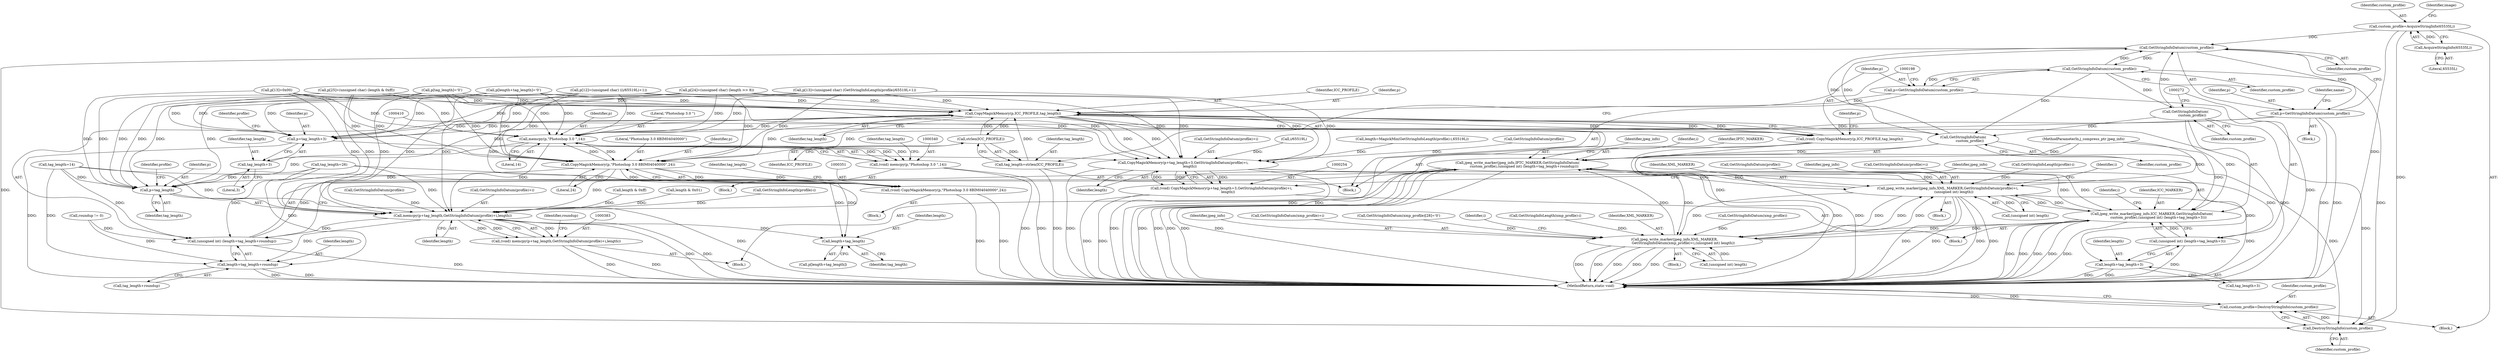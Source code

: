 digraph "1_ImageMagick_9e187b73a8a1290bb0e1a1c878f8be1917aa8742@pointer" {
"1000141" [label="(Call,GetStringInfoDatum(custom_profile))"];
"1000116" [label="(Call,custom_profile=AcquireStringInfo(65535L))"];
"1000118" [label="(Call,AcquireStringInfo(65535L))"];
"1000407" [label="(Call,GetStringInfoDatum(\n            custom_profile))"];
"1000141" [label="(Call,GetStringInfoDatum(custom_profile))"];
"1000269" [label="(Call,GetStringInfoDatum(\n            custom_profile))"];
"1000195" [label="(Call,GetStringInfoDatum(custom_profile))"];
"1000139" [label="(Call,p=GetStringInfoDatum(custom_profile))"];
"1000341" [label="(Call,memcpy(p,\"Photoshop 3.0 \",14))"];
"1000339" [label="(Call,(void) memcpy(p,\"Photoshop 3.0 \",14))"];
"1000352" [label="(Call,CopyMagickMemory(p,\"Photoshop 3.0 8BIM\04\04\0\0\0\0\",24))"];
"1000350" [label="(Call,(void) CopyMagickMemory(p,\"Photoshop 3.0 8BIM\04\04\0\0\0\0\",24))"];
"1000384" [label="(Call,memcpy(p+tag_length,GetStringInfoDatum(profile)+i,length))"];
"1000382" [label="(Call,(void) memcpy(p+tag_length,GetStringInfoDatum(profile)+i,length))"];
"1000400" [label="(Call,length+tag_length)"];
"1000409" [label="(Call,(unsigned int) (length+tag_length+roundup))"];
"1000404" [label="(Call,jpeg_write_marker(jpeg_info,IPTC_MARKER,GetStringInfoDatum(\n            custom_profile),(unsigned int) (length+tag_length+roundup)))"];
"1000171" [label="(Call,jpeg_write_marker(jpeg_info,XML_MARKER,GetStringInfoDatum(profile)+i,\n           (unsigned int) length))"];
"1000266" [label="(Call,jpeg_write_marker(jpeg_info,ICC_MARKER,GetStringInfoDatum(\n            custom_profile),(unsigned int) (length+tag_length+3)))"];
"1000472" [label="(Call,jpeg_write_marker(jpeg_info,XML_MARKER,\n                GetStringInfoDatum(xmp_profile)+i,(unsigned int) length))"];
"1000411" [label="(Call,length+tag_length+roundup)"];
"1000385" [label="(Call,p+tag_length)"];
"1000503" [label="(Call,DestroyStringInfo(custom_profile))"];
"1000501" [label="(Call,custom_profile=DestroyStringInfo(custom_profile))"];
"1000193" [label="(Call,p=GetStringInfoDatum(custom_profile))"];
"1000199" [label="(Call,CopyMagickMemory(p,ICC_PROFILE,tag_length))"];
"1000191" [label="(Call,strlen(ICC_PROFILE))"];
"1000189" [label="(Call,tag_length=strlen(ICC_PROFILE))"];
"1000197" [label="(Call,(void) CopyMagickMemory(p,ICC_PROFILE,tag_length))"];
"1000255" [label="(Call,CopyMagickMemory(p+tag_length+3,GetStringInfoDatum(profile)+i,\n            length))"];
"1000253" [label="(Call,(void) CopyMagickMemory(p+tag_length+3,GetStringInfoDatum(profile)+i,\n            length))"];
"1000271" [label="(Call,(unsigned int) (length+tag_length+3))"];
"1000273" [label="(Call,length+tag_length+3)"];
"1000256" [label="(Call,p+tag_length+3)"];
"1000258" [label="(Call,tag_length+3)"];
"1000241" [label="(Call,p[13]=(unsigned char) (GetStringInfoLength(profile)/65519L+1))"];
"1000269" [label="(Call,GetStringInfoDatum(\n            custom_profile))"];
"1000355" [label="(Literal,24)"];
"1000200" [label="(Identifier,p)"];
"1000222" [label="(Call,length=MagickMin(GetStringInfoLength(profile)-i,65519L))"];
"1000256" [label="(Call,p+tag_length+3)"];
"1000118" [label="(Call,AcquireStringInfo(65535L))"];
"1000266" [label="(Call,jpeg_write_marker(jpeg_info,ICC_MARKER,GetStringInfoDatum(\n            custom_profile),(unsigned int) (length+tag_length+3)))"];
"1000262" [label="(Call,GetStringInfoDatum(profile))"];
"1000344" [label="(Literal,14)"];
"1000404" [label="(Call,jpeg_write_marker(jpeg_info,IPTC_MARKER,GetStringInfoDatum(\n            custom_profile),(unsigned int) (length+tag_length+roundup)))"];
"1000171" [label="(Call,jpeg_write_marker(jpeg_info,XML_MARKER,GetStringInfoDatum(profile)+i,\n           (unsigned int) length))"];
"1000463" [label="(Block,)"];
"1000178" [label="(Call,(unsigned int) length)"];
"1000413" [label="(Call,tag_length+roundup)"];
"1000199" [label="(Call,CopyMagickMemory(p,ICC_PROFILE,tag_length))"];
"1000472" [label="(Call,jpeg_write_marker(jpeg_info,XML_MARKER,\n                GetStringInfoDatum(xmp_profile)+i,(unsigned int) length))"];
"1000132" [label="(Block,)"];
"1000259" [label="(Identifier,tag_length)"];
"1000356" [label="(Call,tag_length=26)"];
"1000257" [label="(Identifier,p)"];
"1000271" [label="(Call,(unsigned int) (length+tag_length+3))"];
"1000316" [label="(Call,GetStringInfoLength(profile)-i)"];
"1000146" [label="(Identifier,name)"];
"1000343" [label="(Literal,\"Photoshop 3.0 \")"];
"1000377" [label="(Call,p[13]=0x00)"];
"1000219" [label="(Identifier,i)"];
"1000275" [label="(Call,tag_length+3)"];
"1000394" [label="(Call,roundup != 0)"];
"1000230" [label="(Call,p[12]=(unsigned char) ((i/65519L)+1))"];
"1000505" [label="(MethodReturn,static void)"];
"1000310" [label="(Identifier,i)"];
"1000195" [label="(Call,GetStringInfoDatum(custom_profile))"];
"1000116" [label="(Call,custom_profile=AcquireStringInfo(65535L))"];
"1000474" [label="(Identifier,XML_MARKER)"];
"1000501" [label="(Call,custom_profile=DestroyStringInfo(custom_profile))"];
"1000173" [label="(Identifier,XML_MARKER)"];
"1000325" [label="(Call,length & 0x01)"];
"1000398" [label="(Call,p[length+tag_length])"];
"1000205" [label="(Identifier,p)"];
"1000407" [label="(Call,GetStringInfoDatum(\n            custom_profile))"];
"1000479" [label="(Call,(unsigned int) length)"];
"1000203" [label="(Call,p[tag_length]='\0')"];
"1000352" [label="(Call,CopyMagickMemory(p,\"Photoshop 3.0 8BIM\04\04\0\0\0\0\",24))"];
"1000476" [label="(Call,GetStringInfoDatum(xmp_profile))"];
"1000190" [label="(Identifier,tag_length)"];
"1000261" [label="(Call,GetStringInfoDatum(profile)+i)"];
"1000406" [label="(Identifier,IPTC_MARKER)"];
"1000473" [label="(Identifier,jpeg_info)"];
"1000162" [label="(Block,)"];
"1000202" [label="(Identifier,tag_length)"];
"1000475" [label="(Call,GetStringInfoDatum(xmp_profile)+i)"];
"1000175" [label="(Call,GetStringInfoDatum(profile))"];
"1000141" [label="(Call,GetStringInfoDatum(custom_profile))"];
"1000117" [label="(Identifier,custom_profile)"];
"1000504" [label="(Identifier,custom_profile)"];
"1000172" [label="(Identifier,jpeg_info)"];
"1000268" [label="(Identifier,ICC_MARKER)"];
"1000191" [label="(Call,strlen(ICC_PROFILE))"];
"1000140" [label="(Identifier,p)"];
"1000392" [label="(Identifier,length)"];
"1000389" [label="(Call,GetStringInfoDatum(profile))"];
"1000260" [label="(Literal,3)"];
"1000397" [label="(Call,p[length+tag_length]='\0')"];
"1000273" [label="(Call,length+tag_length+3)"];
"1000345" [label="(Call,tag_length=14)"];
"1000139" [label="(Call,p=GetStringInfoDatum(custom_profile))"];
"1000395" [label="(Identifier,roundup)"];
"1000174" [label="(Call,GetStringInfoDatum(profile)+i)"];
"1000270" [label="(Identifier,custom_profile)"];
"1000192" [label="(Identifier,ICC_PROFILE)"];
"1000444" [label="(Call,GetStringInfoDatum(xmp_profile)[28]='\0')"];
"1000385" [label="(Call,p+tag_length)"];
"1000103" [label="(MethodParameterIn,j_compress_ptr jpeg_info)"];
"1000193" [label="(Call,p=GetStringInfoDatum(custom_profile))"];
"1000400" [label="(Call,length+tag_length)"];
"1000411" [label="(Call,length+tag_length+roundup)"];
"1000267" [label="(Identifier,jpeg_info)"];
"1000339" [label="(Call,(void) memcpy(p,\"Photoshop 3.0 \",14))"];
"1000368" [label="(Call,p[25]=(unsigned char) (length & 0xff))"];
"1000121" [label="(Identifier,image)"];
"1000412" [label="(Identifier,length)"];
"1000265" [label="(Identifier,length)"];
"1000341" [label="(Call,memcpy(p,\"Photoshop 3.0 \",14))"];
"1000384" [label="(Call,memcpy(p+tag_length,GetStringInfoDatum(profile)+i,length))"];
"1000350" [label="(Call,(void) CopyMagickMemory(p,\"Photoshop 3.0 8BIM\04\04\0\0\0\0\",24))"];
"1000201" [label="(Identifier,ICC_PROFILE)"];
"1000382" [label="(Call,(void) memcpy(p+tag_length,GetStringInfoDatum(profile)+i,length))"];
"1000189" [label="(Call,tag_length=strlen(ICC_PROFILE))"];
"1000390" [label="(Identifier,profile)"];
"1000258" [label="(Call,tag_length+3)"];
"1000349" [label="(Block,)"];
"1000346" [label="(Identifier,tag_length)"];
"1000197" [label="(Call,(void) CopyMagickMemory(p,ICC_PROFILE,tag_length))"];
"1000401" [label="(Identifier,length)"];
"1000357" [label="(Identifier,tag_length)"];
"1000237" [label="(Call,i/65519L)"];
"1000263" [label="(Identifier,profile)"];
"1000388" [label="(Call,GetStringInfoDatum(profile)+i)"];
"1000194" [label="(Identifier,p)"];
"1000274" [label="(Identifier,length)"];
"1000166" [label="(Call,GetStringInfoLength(profile)-i)"];
"1000160" [label="(Identifier,i)"];
"1000187" [label="(Block,)"];
"1000387" [label="(Identifier,tag_length)"];
"1000386" [label="(Identifier,p)"];
"1000502" [label="(Identifier,custom_profile)"];
"1000408" [label="(Identifier,custom_profile)"];
"1000461" [label="(Identifier,i)"];
"1000354" [label="(Literal,\"Photoshop 3.0 8BIM\04\04\0\0\0\0\")"];
"1000221" [label="(Block,)"];
"1000338" [label="(Block,)"];
"1000342" [label="(Identifier,p)"];
"1000253" [label="(Call,(void) CopyMagickMemory(p+tag_length+3,GetStringInfoDatum(profile)+i,\n            length))"];
"1000374" [label="(Call,length & 0xff)"];
"1000503" [label="(Call,DestroyStringInfo(custom_profile))"];
"1000312" [label="(Block,)"];
"1000467" [label="(Call,GetStringInfoLength(xmp_profile)-i)"];
"1000402" [label="(Identifier,tag_length)"];
"1000142" [label="(Identifier,custom_profile)"];
"1000105" [label="(Block,)"];
"1000359" [label="(Call,p[24]=(unsigned char) (length >> 8))"];
"1000353" [label="(Identifier,p)"];
"1000196" [label="(Identifier,custom_profile)"];
"1000409" [label="(Call,(unsigned int) (length+tag_length+roundup))"];
"1000405" [label="(Identifier,jpeg_info)"];
"1000255" [label="(Call,CopyMagickMemory(p+tag_length+3,GetStringInfoDatum(profile)+i,\n            length))"];
"1000119" [label="(Literal,65535L)"];
"1000141" -> "1000139"  [label="AST: "];
"1000141" -> "1000142"  [label="CFG: "];
"1000142" -> "1000141"  [label="AST: "];
"1000139" -> "1000141"  [label="CFG: "];
"1000141" -> "1000139"  [label="DDG: "];
"1000116" -> "1000141"  [label="DDG: "];
"1000407" -> "1000141"  [label="DDG: "];
"1000269" -> "1000141"  [label="DDG: "];
"1000195" -> "1000141"  [label="DDG: "];
"1000141" -> "1000195"  [label="DDG: "];
"1000141" -> "1000407"  [label="DDG: "];
"1000141" -> "1000503"  [label="DDG: "];
"1000116" -> "1000105"  [label="AST: "];
"1000116" -> "1000118"  [label="CFG: "];
"1000117" -> "1000116"  [label="AST: "];
"1000118" -> "1000116"  [label="AST: "];
"1000121" -> "1000116"  [label="CFG: "];
"1000116" -> "1000505"  [label="DDG: "];
"1000118" -> "1000116"  [label="DDG: "];
"1000116" -> "1000503"  [label="DDG: "];
"1000118" -> "1000119"  [label="CFG: "];
"1000119" -> "1000118"  [label="AST: "];
"1000407" -> "1000404"  [label="AST: "];
"1000407" -> "1000408"  [label="CFG: "];
"1000408" -> "1000407"  [label="AST: "];
"1000410" -> "1000407"  [label="CFG: "];
"1000407" -> "1000404"  [label="DDG: "];
"1000269" -> "1000407"  [label="DDG: "];
"1000195" -> "1000407"  [label="DDG: "];
"1000407" -> "1000503"  [label="DDG: "];
"1000269" -> "1000266"  [label="AST: "];
"1000269" -> "1000270"  [label="CFG: "];
"1000270" -> "1000269"  [label="AST: "];
"1000272" -> "1000269"  [label="CFG: "];
"1000269" -> "1000266"  [label="DDG: "];
"1000195" -> "1000269"  [label="DDG: "];
"1000269" -> "1000503"  [label="DDG: "];
"1000195" -> "1000193"  [label="AST: "];
"1000195" -> "1000196"  [label="CFG: "];
"1000196" -> "1000195"  [label="AST: "];
"1000193" -> "1000195"  [label="CFG: "];
"1000195" -> "1000193"  [label="DDG: "];
"1000195" -> "1000503"  [label="DDG: "];
"1000139" -> "1000132"  [label="AST: "];
"1000140" -> "1000139"  [label="AST: "];
"1000146" -> "1000139"  [label="CFG: "];
"1000139" -> "1000505"  [label="DDG: "];
"1000139" -> "1000505"  [label="DDG: "];
"1000139" -> "1000341"  [label="DDG: "];
"1000139" -> "1000352"  [label="DDG: "];
"1000341" -> "1000339"  [label="AST: "];
"1000341" -> "1000344"  [label="CFG: "];
"1000342" -> "1000341"  [label="AST: "];
"1000343" -> "1000341"  [label="AST: "];
"1000344" -> "1000341"  [label="AST: "];
"1000339" -> "1000341"  [label="CFG: "];
"1000341" -> "1000339"  [label="DDG: "];
"1000341" -> "1000339"  [label="DDG: "];
"1000341" -> "1000339"  [label="DDG: "];
"1000368" -> "1000341"  [label="DDG: "];
"1000397" -> "1000341"  [label="DDG: "];
"1000199" -> "1000341"  [label="DDG: "];
"1000230" -> "1000341"  [label="DDG: "];
"1000241" -> "1000341"  [label="DDG: "];
"1000203" -> "1000341"  [label="DDG: "];
"1000359" -> "1000341"  [label="DDG: "];
"1000377" -> "1000341"  [label="DDG: "];
"1000352" -> "1000341"  [label="DDG: "];
"1000341" -> "1000352"  [label="DDG: "];
"1000341" -> "1000384"  [label="DDG: "];
"1000341" -> "1000385"  [label="DDG: "];
"1000339" -> "1000338"  [label="AST: "];
"1000340" -> "1000339"  [label="AST: "];
"1000346" -> "1000339"  [label="CFG: "];
"1000339" -> "1000505"  [label="DDG: "];
"1000339" -> "1000505"  [label="DDG: "];
"1000352" -> "1000350"  [label="AST: "];
"1000352" -> "1000355"  [label="CFG: "];
"1000353" -> "1000352"  [label="AST: "];
"1000354" -> "1000352"  [label="AST: "];
"1000355" -> "1000352"  [label="AST: "];
"1000350" -> "1000352"  [label="CFG: "];
"1000352" -> "1000350"  [label="DDG: "];
"1000352" -> "1000350"  [label="DDG: "];
"1000352" -> "1000350"  [label="DDG: "];
"1000368" -> "1000352"  [label="DDG: "];
"1000397" -> "1000352"  [label="DDG: "];
"1000199" -> "1000352"  [label="DDG: "];
"1000230" -> "1000352"  [label="DDG: "];
"1000241" -> "1000352"  [label="DDG: "];
"1000203" -> "1000352"  [label="DDG: "];
"1000359" -> "1000352"  [label="DDG: "];
"1000377" -> "1000352"  [label="DDG: "];
"1000352" -> "1000384"  [label="DDG: "];
"1000352" -> "1000385"  [label="DDG: "];
"1000350" -> "1000349"  [label="AST: "];
"1000351" -> "1000350"  [label="AST: "];
"1000357" -> "1000350"  [label="CFG: "];
"1000350" -> "1000505"  [label="DDG: "];
"1000350" -> "1000505"  [label="DDG: "];
"1000384" -> "1000382"  [label="AST: "];
"1000384" -> "1000392"  [label="CFG: "];
"1000385" -> "1000384"  [label="AST: "];
"1000388" -> "1000384"  [label="AST: "];
"1000392" -> "1000384"  [label="AST: "];
"1000382" -> "1000384"  [label="CFG: "];
"1000384" -> "1000505"  [label="DDG: "];
"1000384" -> "1000505"  [label="DDG: "];
"1000384" -> "1000382"  [label="DDG: "];
"1000384" -> "1000382"  [label="DDG: "];
"1000384" -> "1000382"  [label="DDG: "];
"1000368" -> "1000384"  [label="DDG: "];
"1000397" -> "1000384"  [label="DDG: "];
"1000203" -> "1000384"  [label="DDG: "];
"1000230" -> "1000384"  [label="DDG: "];
"1000359" -> "1000384"  [label="DDG: "];
"1000377" -> "1000384"  [label="DDG: "];
"1000356" -> "1000384"  [label="DDG: "];
"1000345" -> "1000384"  [label="DDG: "];
"1000389" -> "1000384"  [label="DDG: "];
"1000316" -> "1000384"  [label="DDG: "];
"1000325" -> "1000384"  [label="DDG: "];
"1000374" -> "1000384"  [label="DDG: "];
"1000384" -> "1000400"  [label="DDG: "];
"1000384" -> "1000409"  [label="DDG: "];
"1000384" -> "1000411"  [label="DDG: "];
"1000382" -> "1000312"  [label="AST: "];
"1000383" -> "1000382"  [label="AST: "];
"1000395" -> "1000382"  [label="CFG: "];
"1000382" -> "1000505"  [label="DDG: "];
"1000382" -> "1000505"  [label="DDG: "];
"1000400" -> "1000398"  [label="AST: "];
"1000400" -> "1000402"  [label="CFG: "];
"1000401" -> "1000400"  [label="AST: "];
"1000402" -> "1000400"  [label="AST: "];
"1000398" -> "1000400"  [label="CFG: "];
"1000356" -> "1000400"  [label="DDG: "];
"1000345" -> "1000400"  [label="DDG: "];
"1000409" -> "1000404"  [label="AST: "];
"1000409" -> "1000411"  [label="CFG: "];
"1000410" -> "1000409"  [label="AST: "];
"1000411" -> "1000409"  [label="AST: "];
"1000404" -> "1000409"  [label="CFG: "];
"1000409" -> "1000505"  [label="DDG: "];
"1000409" -> "1000404"  [label="DDG: "];
"1000356" -> "1000409"  [label="DDG: "];
"1000345" -> "1000409"  [label="DDG: "];
"1000394" -> "1000409"  [label="DDG: "];
"1000404" -> "1000312"  [label="AST: "];
"1000405" -> "1000404"  [label="AST: "];
"1000406" -> "1000404"  [label="AST: "];
"1000310" -> "1000404"  [label="CFG: "];
"1000404" -> "1000505"  [label="DDG: "];
"1000404" -> "1000505"  [label="DDG: "];
"1000404" -> "1000505"  [label="DDG: "];
"1000404" -> "1000505"  [label="DDG: "];
"1000404" -> "1000505"  [label="DDG: "];
"1000404" -> "1000171"  [label="DDG: "];
"1000404" -> "1000266"  [label="DDG: "];
"1000171" -> "1000404"  [label="DDG: "];
"1000472" -> "1000404"  [label="DDG: "];
"1000266" -> "1000404"  [label="DDG: "];
"1000103" -> "1000404"  [label="DDG: "];
"1000404" -> "1000472"  [label="DDG: "];
"1000171" -> "1000162"  [label="AST: "];
"1000171" -> "1000178"  [label="CFG: "];
"1000172" -> "1000171"  [label="AST: "];
"1000173" -> "1000171"  [label="AST: "];
"1000174" -> "1000171"  [label="AST: "];
"1000178" -> "1000171"  [label="AST: "];
"1000160" -> "1000171"  [label="CFG: "];
"1000171" -> "1000505"  [label="DDG: "];
"1000171" -> "1000505"  [label="DDG: "];
"1000171" -> "1000505"  [label="DDG: "];
"1000171" -> "1000505"  [label="DDG: "];
"1000171" -> "1000505"  [label="DDG: "];
"1000472" -> "1000171"  [label="DDG: "];
"1000472" -> "1000171"  [label="DDG: "];
"1000266" -> "1000171"  [label="DDG: "];
"1000103" -> "1000171"  [label="DDG: "];
"1000175" -> "1000171"  [label="DDG: "];
"1000166" -> "1000171"  [label="DDG: "];
"1000178" -> "1000171"  [label="DDG: "];
"1000171" -> "1000266"  [label="DDG: "];
"1000171" -> "1000472"  [label="DDG: "];
"1000171" -> "1000472"  [label="DDG: "];
"1000266" -> "1000221"  [label="AST: "];
"1000266" -> "1000271"  [label="CFG: "];
"1000267" -> "1000266"  [label="AST: "];
"1000268" -> "1000266"  [label="AST: "];
"1000271" -> "1000266"  [label="AST: "];
"1000219" -> "1000266"  [label="CFG: "];
"1000266" -> "1000505"  [label="DDG: "];
"1000266" -> "1000505"  [label="DDG: "];
"1000266" -> "1000505"  [label="DDG: "];
"1000266" -> "1000505"  [label="DDG: "];
"1000266" -> "1000505"  [label="DDG: "];
"1000472" -> "1000266"  [label="DDG: "];
"1000103" -> "1000266"  [label="DDG: "];
"1000271" -> "1000266"  [label="DDG: "];
"1000266" -> "1000472"  [label="DDG: "];
"1000472" -> "1000463"  [label="AST: "];
"1000472" -> "1000479"  [label="CFG: "];
"1000473" -> "1000472"  [label="AST: "];
"1000474" -> "1000472"  [label="AST: "];
"1000475" -> "1000472"  [label="AST: "];
"1000479" -> "1000472"  [label="AST: "];
"1000461" -> "1000472"  [label="CFG: "];
"1000472" -> "1000505"  [label="DDG: "];
"1000472" -> "1000505"  [label="DDG: "];
"1000472" -> "1000505"  [label="DDG: "];
"1000472" -> "1000505"  [label="DDG: "];
"1000472" -> "1000505"  [label="DDG: "];
"1000103" -> "1000472"  [label="DDG: "];
"1000444" -> "1000472"  [label="DDG: "];
"1000476" -> "1000472"  [label="DDG: "];
"1000467" -> "1000472"  [label="DDG: "];
"1000479" -> "1000472"  [label="DDG: "];
"1000411" -> "1000413"  [label="CFG: "];
"1000412" -> "1000411"  [label="AST: "];
"1000413" -> "1000411"  [label="AST: "];
"1000411" -> "1000505"  [label="DDG: "];
"1000411" -> "1000505"  [label="DDG: "];
"1000356" -> "1000411"  [label="DDG: "];
"1000345" -> "1000411"  [label="DDG: "];
"1000394" -> "1000411"  [label="DDG: "];
"1000385" -> "1000387"  [label="CFG: "];
"1000386" -> "1000385"  [label="AST: "];
"1000387" -> "1000385"  [label="AST: "];
"1000390" -> "1000385"  [label="CFG: "];
"1000385" -> "1000505"  [label="DDG: "];
"1000368" -> "1000385"  [label="DDG: "];
"1000397" -> "1000385"  [label="DDG: "];
"1000203" -> "1000385"  [label="DDG: "];
"1000230" -> "1000385"  [label="DDG: "];
"1000359" -> "1000385"  [label="DDG: "];
"1000377" -> "1000385"  [label="DDG: "];
"1000356" -> "1000385"  [label="DDG: "];
"1000345" -> "1000385"  [label="DDG: "];
"1000503" -> "1000501"  [label="AST: "];
"1000503" -> "1000504"  [label="CFG: "];
"1000504" -> "1000503"  [label="AST: "];
"1000501" -> "1000503"  [label="CFG: "];
"1000503" -> "1000501"  [label="DDG: "];
"1000501" -> "1000105"  [label="AST: "];
"1000502" -> "1000501"  [label="AST: "];
"1000505" -> "1000501"  [label="CFG: "];
"1000501" -> "1000505"  [label="DDG: "];
"1000501" -> "1000505"  [label="DDG: "];
"1000193" -> "1000187"  [label="AST: "];
"1000194" -> "1000193"  [label="AST: "];
"1000198" -> "1000193"  [label="CFG: "];
"1000193" -> "1000505"  [label="DDG: "];
"1000193" -> "1000199"  [label="DDG: "];
"1000199" -> "1000197"  [label="AST: "];
"1000199" -> "1000202"  [label="CFG: "];
"1000200" -> "1000199"  [label="AST: "];
"1000201" -> "1000199"  [label="AST: "];
"1000202" -> "1000199"  [label="AST: "];
"1000197" -> "1000199"  [label="CFG: "];
"1000199" -> "1000505"  [label="DDG: "];
"1000199" -> "1000505"  [label="DDG: "];
"1000199" -> "1000505"  [label="DDG: "];
"1000199" -> "1000191"  [label="DDG: "];
"1000199" -> "1000197"  [label="DDG: "];
"1000199" -> "1000197"  [label="DDG: "];
"1000199" -> "1000197"  [label="DDG: "];
"1000368" -> "1000199"  [label="DDG: "];
"1000397" -> "1000199"  [label="DDG: "];
"1000230" -> "1000199"  [label="DDG: "];
"1000241" -> "1000199"  [label="DDG: "];
"1000203" -> "1000199"  [label="DDG: "];
"1000359" -> "1000199"  [label="DDG: "];
"1000377" -> "1000199"  [label="DDG: "];
"1000191" -> "1000199"  [label="DDG: "];
"1000189" -> "1000199"  [label="DDG: "];
"1000199" -> "1000255"  [label="DDG: "];
"1000199" -> "1000255"  [label="DDG: "];
"1000199" -> "1000256"  [label="DDG: "];
"1000199" -> "1000256"  [label="DDG: "];
"1000199" -> "1000258"  [label="DDG: "];
"1000191" -> "1000189"  [label="AST: "];
"1000191" -> "1000192"  [label="CFG: "];
"1000192" -> "1000191"  [label="AST: "];
"1000189" -> "1000191"  [label="CFG: "];
"1000191" -> "1000189"  [label="DDG: "];
"1000189" -> "1000187"  [label="AST: "];
"1000190" -> "1000189"  [label="AST: "];
"1000194" -> "1000189"  [label="CFG: "];
"1000189" -> "1000505"  [label="DDG: "];
"1000197" -> "1000187"  [label="AST: "];
"1000198" -> "1000197"  [label="AST: "];
"1000205" -> "1000197"  [label="CFG: "];
"1000197" -> "1000505"  [label="DDG: "];
"1000197" -> "1000505"  [label="DDG: "];
"1000255" -> "1000253"  [label="AST: "];
"1000255" -> "1000265"  [label="CFG: "];
"1000256" -> "1000255"  [label="AST: "];
"1000261" -> "1000255"  [label="AST: "];
"1000265" -> "1000255"  [label="AST: "];
"1000253" -> "1000255"  [label="CFG: "];
"1000255" -> "1000505"  [label="DDG: "];
"1000255" -> "1000505"  [label="DDG: "];
"1000255" -> "1000253"  [label="DDG: "];
"1000255" -> "1000253"  [label="DDG: "];
"1000255" -> "1000253"  [label="DDG: "];
"1000368" -> "1000255"  [label="DDG: "];
"1000397" -> "1000255"  [label="DDG: "];
"1000230" -> "1000255"  [label="DDG: "];
"1000359" -> "1000255"  [label="DDG: "];
"1000241" -> "1000255"  [label="DDG: "];
"1000203" -> "1000255"  [label="DDG: "];
"1000262" -> "1000255"  [label="DDG: "];
"1000237" -> "1000255"  [label="DDG: "];
"1000222" -> "1000255"  [label="DDG: "];
"1000255" -> "1000271"  [label="DDG: "];
"1000255" -> "1000273"  [label="DDG: "];
"1000253" -> "1000221"  [label="AST: "];
"1000254" -> "1000253"  [label="AST: "];
"1000267" -> "1000253"  [label="CFG: "];
"1000253" -> "1000505"  [label="DDG: "];
"1000253" -> "1000505"  [label="DDG: "];
"1000271" -> "1000273"  [label="CFG: "];
"1000272" -> "1000271"  [label="AST: "];
"1000273" -> "1000271"  [label="AST: "];
"1000271" -> "1000505"  [label="DDG: "];
"1000273" -> "1000275"  [label="CFG: "];
"1000274" -> "1000273"  [label="AST: "];
"1000275" -> "1000273"  [label="AST: "];
"1000273" -> "1000505"  [label="DDG: "];
"1000273" -> "1000505"  [label="DDG: "];
"1000256" -> "1000258"  [label="CFG: "];
"1000257" -> "1000256"  [label="AST: "];
"1000258" -> "1000256"  [label="AST: "];
"1000263" -> "1000256"  [label="CFG: "];
"1000256" -> "1000505"  [label="DDG: "];
"1000368" -> "1000256"  [label="DDG: "];
"1000397" -> "1000256"  [label="DDG: "];
"1000230" -> "1000256"  [label="DDG: "];
"1000359" -> "1000256"  [label="DDG: "];
"1000241" -> "1000256"  [label="DDG: "];
"1000203" -> "1000256"  [label="DDG: "];
"1000258" -> "1000260"  [label="CFG: "];
"1000259" -> "1000258"  [label="AST: "];
"1000260" -> "1000258"  [label="AST: "];
}
